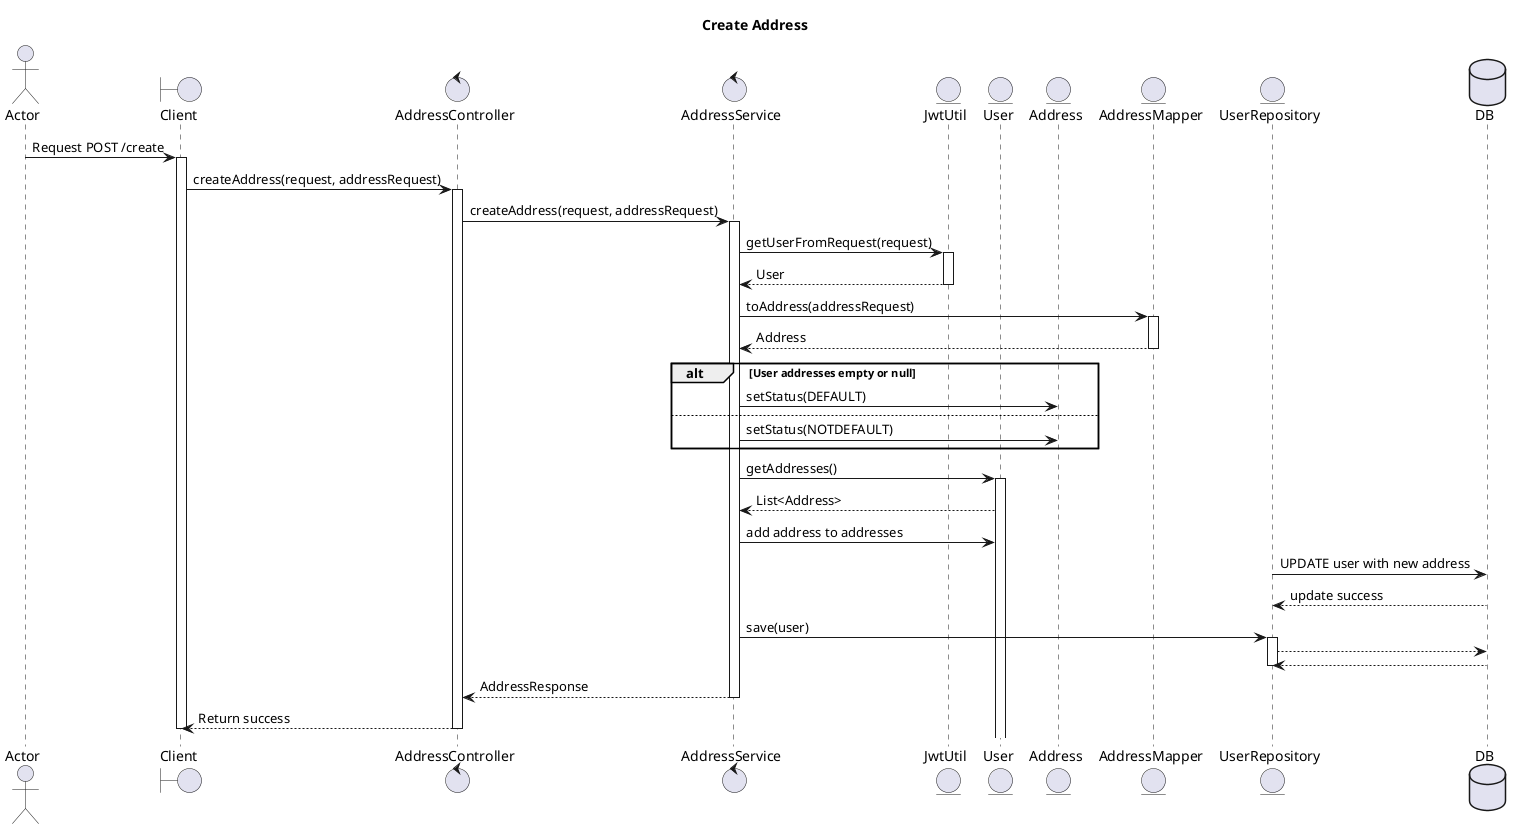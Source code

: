 @startuml
title Create Address

actor Actor
boundary Client
control AddressController
control AddressService
entity JwtUtil
entity User
entity Address
entity AddressMapper
entity UserRepository
database DB

Actor -> Client : Request POST /create
activate Client
Client -> AddressController : createAddress(request, addressRequest)
activate AddressController

AddressController -> AddressService : createAddress(request, addressRequest)
activate AddressService

AddressService -> JwtUtil : getUserFromRequest(request)
activate JwtUtil
JwtUtil --> AddressService : User
deactivate JwtUtil

AddressService -> AddressMapper : toAddress(addressRequest)
activate AddressMapper
AddressMapper --> AddressService : Address
deactivate AddressMapper

alt User addresses empty or null
    AddressService -> Address : setStatus(DEFAULT)
else
    AddressService -> Address : setStatus(NOTDEFAULT)
end

AddressService -> User : getAddresses()
activate User
User --> AddressService : List<Address>
AddressService -> User : add address to addresses
UserRepository -> DB : UPDATE user with new address
DB --> UserRepository : update success
deactivate UserRepository

AddressService -> UserRepository : save(user)
activate UserRepository
UserRepository --> DB
DB --> UserRepository
deactivate UserRepository

AddressService --> AddressController : AddressResponse
deactivate AddressService

AddressController --> Client : Return success
deactivate AddressController
deactivate Client

@enduml
